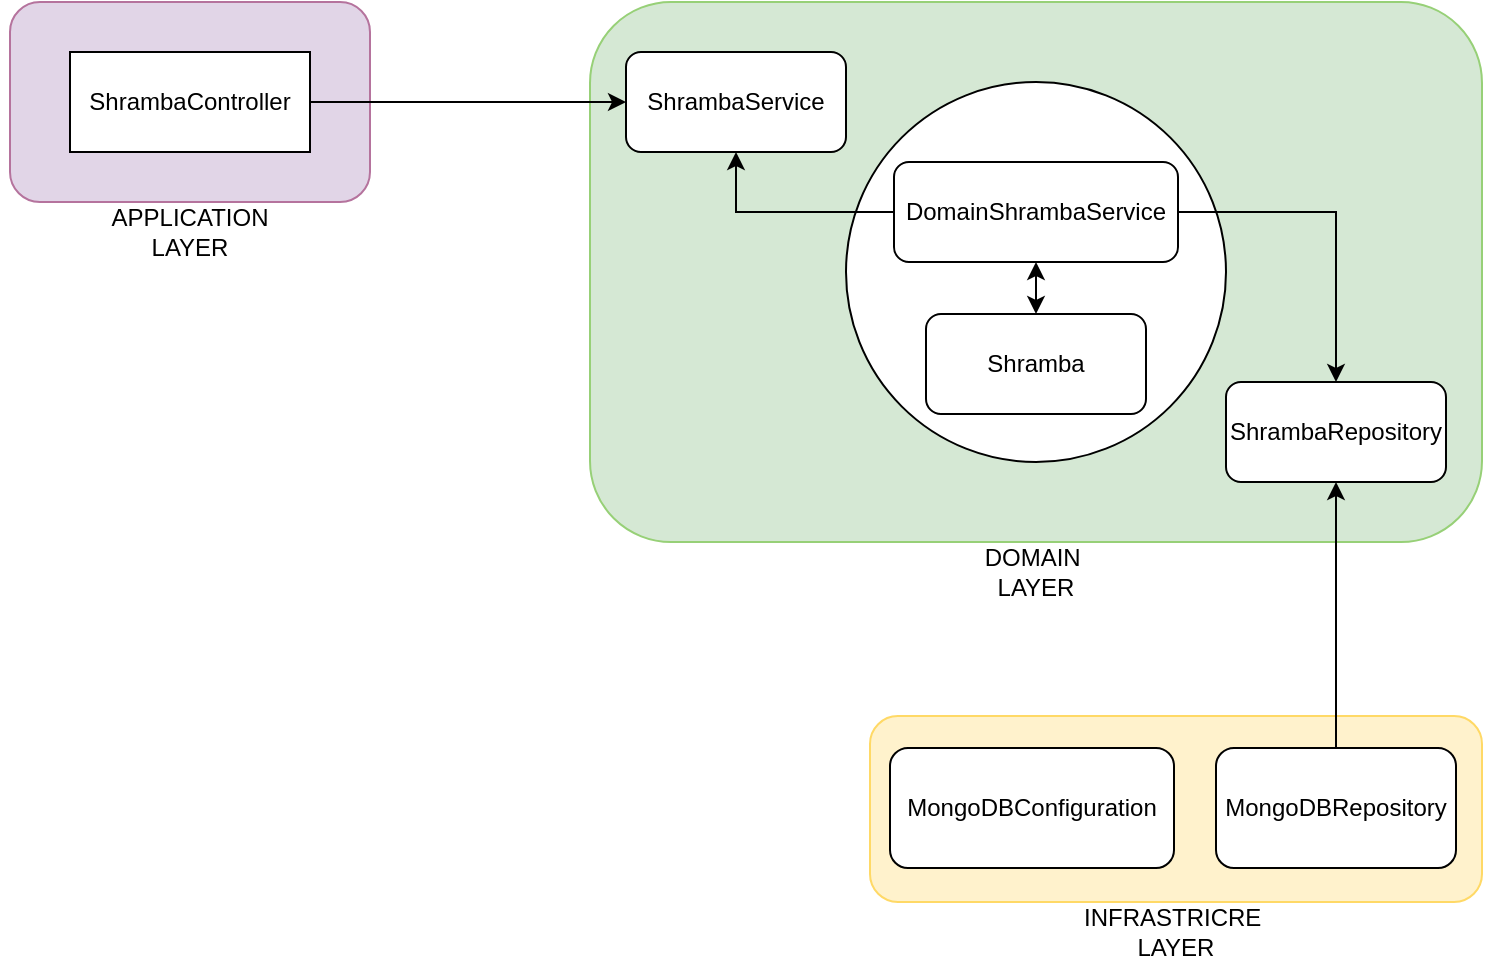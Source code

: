 <mxfile version="21.0.2" type="github"><diagram name="Page-1" id="N8xU8sVZQqghzoxe__6B"><mxGraphModel dx="795" dy="489" grid="1" gridSize="10" guides="1" tooltips="1" connect="1" arrows="1" fold="1" page="1" pageScale="1" pageWidth="827" pageHeight="1169" math="0" shadow="0"><root><mxCell id="0"/><mxCell id="1" parent="0"/><mxCell id="fzhznyiMnCOryHGuLPoV-1" value="" style="rounded=1;whiteSpace=wrap;html=1;fillColor=#E1D5E7;strokeColor=#B5739D;" vertex="1" parent="1"><mxGeometry x="10" y="40" width="180" height="100" as="geometry"/></mxCell><mxCell id="fzhznyiMnCOryHGuLPoV-2" value="" style="rounded=1;whiteSpace=wrap;html=1;strokeColor=#97D077;fillColor=#D5E8D4;" vertex="1" parent="1"><mxGeometry x="300" y="40" width="446" height="270" as="geometry"/></mxCell><mxCell id="fzhznyiMnCOryHGuLPoV-3" value="" style="rounded=1;whiteSpace=wrap;html=1;fillColor=#FFF2CC;strokeColor=#FFD966;" vertex="1" parent="1"><mxGeometry x="440" y="397" width="306" height="93" as="geometry"/></mxCell><mxCell id="fzhznyiMnCOryHGuLPoV-4" value="APPLICATION &lt;br&gt;LAYER" style="text;html=1;strokeColor=none;fillColor=none;align=center;verticalAlign=middle;whiteSpace=wrap;rounded=0;" vertex="1" parent="1"><mxGeometry x="5" y="140" width="190" height="30" as="geometry"/></mxCell><mxCell id="fzhznyiMnCOryHGuLPoV-5" value="INFRASTRICRE&amp;nbsp;&lt;br&gt;LAYER" style="text;html=1;strokeColor=none;fillColor=none;align=center;verticalAlign=middle;whiteSpace=wrap;rounded=0;" vertex="1" parent="1"><mxGeometry x="498" y="490" width="190" height="30" as="geometry"/></mxCell><mxCell id="fzhznyiMnCOryHGuLPoV-6" value="DOMAIN&amp;nbsp;&lt;br&gt;LAYER" style="text;html=1;strokeColor=none;fillColor=none;align=center;verticalAlign=middle;whiteSpace=wrap;rounded=0;" vertex="1" parent="1"><mxGeometry x="428" y="310" width="190" height="30" as="geometry"/></mxCell><mxCell id="fzhznyiMnCOryHGuLPoV-20" style="edgeStyle=orthogonalEdgeStyle;rounded=0;orthogonalLoop=1;jettySize=auto;html=1;" edge="1" parent="1" source="fzhznyiMnCOryHGuLPoV-7" target="fzhznyiMnCOryHGuLPoV-9"><mxGeometry relative="1" as="geometry"/></mxCell><mxCell id="fzhznyiMnCOryHGuLPoV-7" value="ShrambaController" style="rounded=0;whiteSpace=wrap;html=1;" vertex="1" parent="1"><mxGeometry x="40" y="65" width="120" height="50" as="geometry"/></mxCell><mxCell id="fzhznyiMnCOryHGuLPoV-9" value="ShrambaService" style="rounded=1;whiteSpace=wrap;html=1;" vertex="1" parent="1"><mxGeometry x="318" y="65" width="110" height="50" as="geometry"/></mxCell><mxCell id="fzhznyiMnCOryHGuLPoV-10" value="" style="ellipse;whiteSpace=wrap;html=1;aspect=fixed;" vertex="1" parent="1"><mxGeometry x="428" y="80" width="190" height="190" as="geometry"/></mxCell><mxCell id="fzhznyiMnCOryHGuLPoV-14" value="ShrambaRepository" style="rounded=1;whiteSpace=wrap;html=1;" vertex="1" parent="1"><mxGeometry x="618" y="230" width="110" height="50" as="geometry"/></mxCell><mxCell id="fzhznyiMnCOryHGuLPoV-15" value="Shramba" style="rounded=1;whiteSpace=wrap;html=1;" vertex="1" parent="1"><mxGeometry x="468" y="196" width="110" height="50" as="geometry"/></mxCell><mxCell id="fzhznyiMnCOryHGuLPoV-17" value="" style="edgeStyle=orthogonalEdgeStyle;rounded=0;orthogonalLoop=1;jettySize=auto;html=1;startArrow=classic;startFill=1;" edge="1" parent="1" source="fzhznyiMnCOryHGuLPoV-16" target="fzhznyiMnCOryHGuLPoV-15"><mxGeometry relative="1" as="geometry"/></mxCell><mxCell id="fzhznyiMnCOryHGuLPoV-18" style="edgeStyle=orthogonalEdgeStyle;rounded=0;orthogonalLoop=1;jettySize=auto;html=1;" edge="1" parent="1" source="fzhznyiMnCOryHGuLPoV-16" target="fzhznyiMnCOryHGuLPoV-14"><mxGeometry relative="1" as="geometry"/></mxCell><mxCell id="fzhznyiMnCOryHGuLPoV-19" style="edgeStyle=orthogonalEdgeStyle;rounded=0;orthogonalLoop=1;jettySize=auto;html=1;entryX=0.5;entryY=1;entryDx=0;entryDy=0;" edge="1" parent="1" source="fzhznyiMnCOryHGuLPoV-16" target="fzhznyiMnCOryHGuLPoV-9"><mxGeometry relative="1" as="geometry"/></mxCell><mxCell id="fzhznyiMnCOryHGuLPoV-16" value="DomainShrambaService" style="rounded=1;whiteSpace=wrap;html=1;" vertex="1" parent="1"><mxGeometry x="452" y="120" width="142" height="50" as="geometry"/></mxCell><mxCell id="fzhznyiMnCOryHGuLPoV-22" style="edgeStyle=orthogonalEdgeStyle;rounded=0;orthogonalLoop=1;jettySize=auto;html=1;" edge="1" parent="1" source="fzhznyiMnCOryHGuLPoV-21" target="fzhznyiMnCOryHGuLPoV-14"><mxGeometry relative="1" as="geometry"/></mxCell><mxCell id="fzhznyiMnCOryHGuLPoV-21" value="MongoDBRepository" style="rounded=1;whiteSpace=wrap;html=1;" vertex="1" parent="1"><mxGeometry x="613" y="413" width="120" height="60" as="geometry"/></mxCell><mxCell id="fzhznyiMnCOryHGuLPoV-23" value="MongoDBConfiguration" style="rounded=1;whiteSpace=wrap;html=1;" vertex="1" parent="1"><mxGeometry x="450" y="413" width="142" height="60" as="geometry"/></mxCell></root></mxGraphModel></diagram></mxfile>